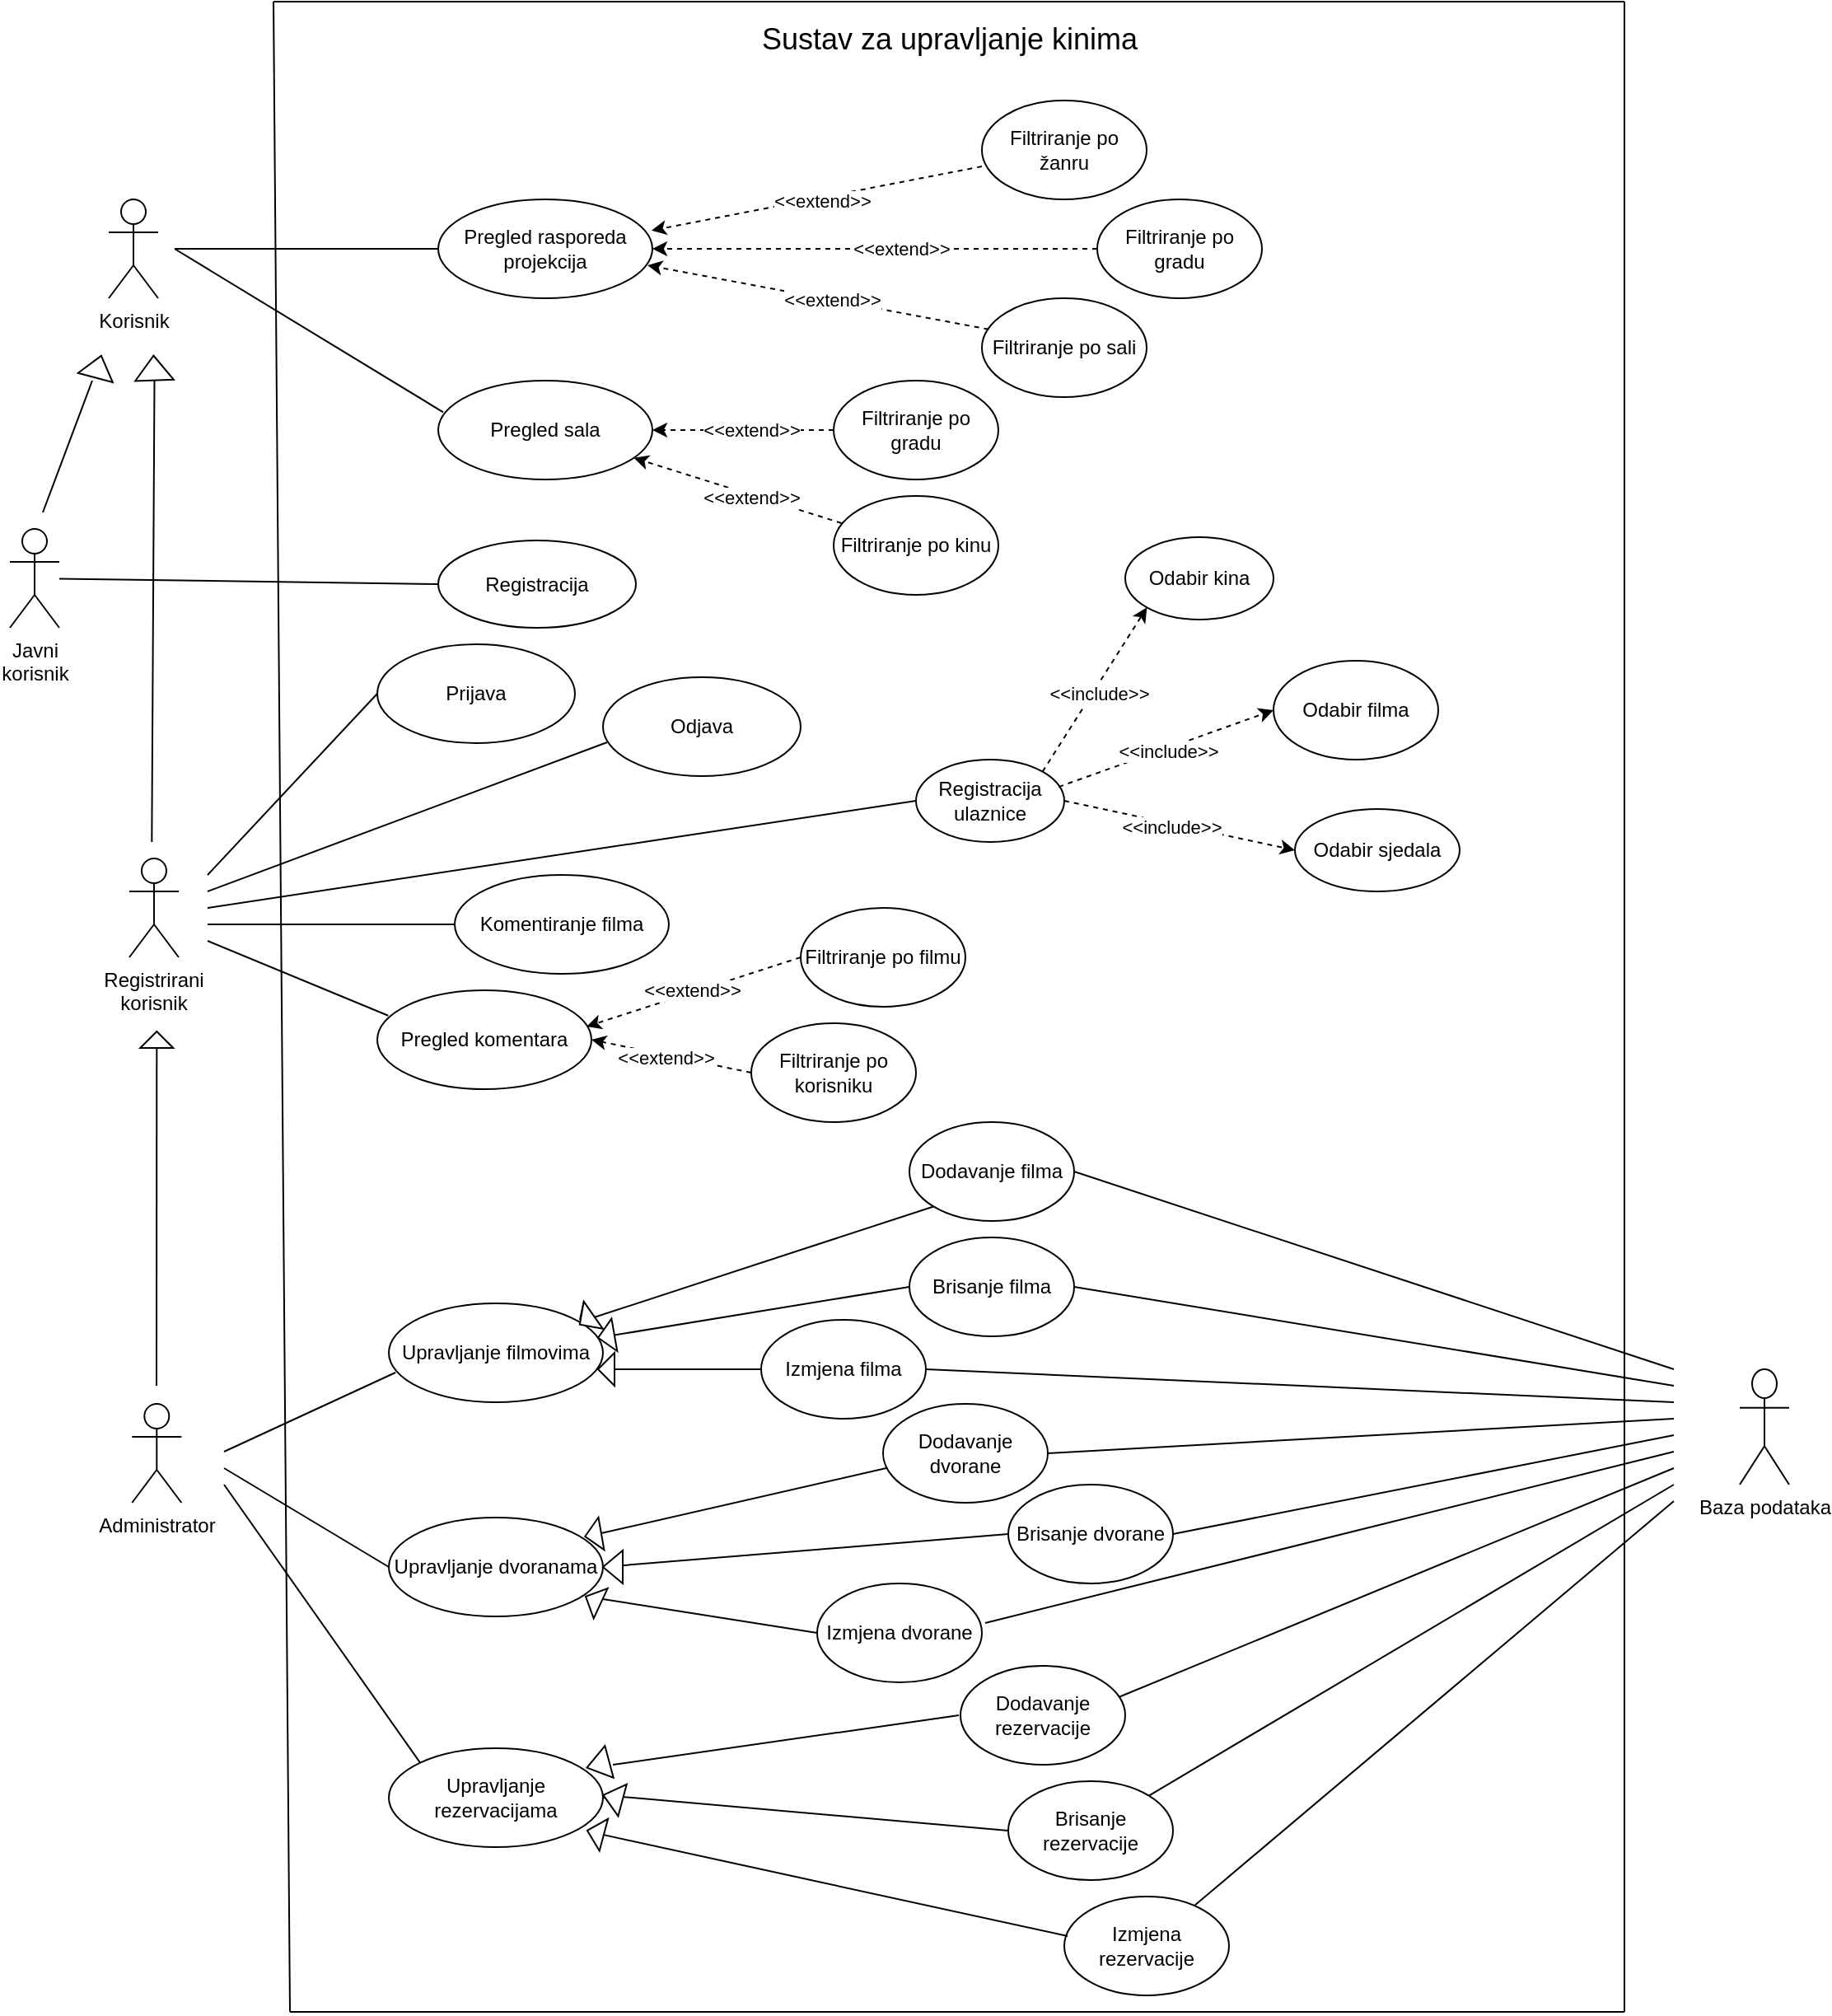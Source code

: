 <mxfile version="24.2.3" type="device">
  <diagram name="Page-1" id="IzUhdpbr9xxSac3tQ3wu">
    <mxGraphModel dx="1434" dy="1915" grid="1" gridSize="10" guides="1" tooltips="1" connect="1" arrows="1" fold="1" page="1" pageScale="1" pageWidth="827" pageHeight="1169" math="0" shadow="0">
      <root>
        <mxCell id="0" />
        <mxCell id="1" parent="0" />
        <mxCell id="s7tWto9GQUN-szoU3cHA-1" value="Registrirani&lt;div&gt;&lt;span style=&quot;background-color: initial;&quot;&gt;korisnik&lt;/span&gt;&lt;/div&gt;" style="shape=umlActor;verticalLabelPosition=bottom;verticalAlign=top;html=1;outlineConnect=0;" parent="1" vertex="1">
          <mxGeometry x="132.49" y="380" width="30" height="60" as="geometry" />
        </mxCell>
        <mxCell id="s7tWto9GQUN-szoU3cHA-2" value="&lt;div&gt;&lt;span style=&quot;background-color: initial;&quot;&gt;Administrator&lt;/span&gt;&lt;/div&gt;" style="shape=umlActor;verticalLabelPosition=bottom;verticalAlign=top;html=1;outlineConnect=0;" parent="1" vertex="1">
          <mxGeometry x="134.15" y="711" width="30" height="60" as="geometry" />
        </mxCell>
        <mxCell id="s7tWto9GQUN-szoU3cHA-4" value="Pregled rasporeda projekcija" style="ellipse;whiteSpace=wrap;html=1;" parent="1" vertex="1">
          <mxGeometry x="320" y="-20" width="130" height="60" as="geometry" />
        </mxCell>
        <mxCell id="s7tWto9GQUN-szoU3cHA-5" value="Pregled komentara" style="ellipse;whiteSpace=wrap;html=1;" parent="1" vertex="1">
          <mxGeometry x="283" y="460" width="130" height="60" as="geometry" />
        </mxCell>
        <mxCell id="s7tWto9GQUN-szoU3cHA-6" value="Komentiranje filma" style="ellipse;whiteSpace=wrap;html=1;" parent="1" vertex="1">
          <mxGeometry x="330" y="390" width="130" height="60" as="geometry" />
        </mxCell>
        <mxCell id="s7tWto9GQUN-szoU3cHA-8" value="Pregled sala" style="ellipse;whiteSpace=wrap;html=1;" parent="1" vertex="1">
          <mxGeometry x="320" y="90" width="130" height="60" as="geometry" />
        </mxCell>
        <mxCell id="s7tWto9GQUN-szoU3cHA-9" value="Upravljanje filmovima" style="ellipse;whiteSpace=wrap;html=1;" parent="1" vertex="1">
          <mxGeometry x="290" y="650" width="130" height="60" as="geometry" />
        </mxCell>
        <mxCell id="s7tWto9GQUN-szoU3cHA-10" value="Upravljanje dvoranama" style="ellipse;whiteSpace=wrap;html=1;" parent="1" vertex="1">
          <mxGeometry x="290" y="780" width="130" height="60" as="geometry" />
        </mxCell>
        <mxCell id="s7tWto9GQUN-szoU3cHA-11" value="Upravljanje rezervacijama" style="ellipse;whiteSpace=wrap;html=1;" parent="1" vertex="1">
          <mxGeometry x="290" y="920" width="130" height="60" as="geometry" />
        </mxCell>
        <mxCell id="ehOAnHuSmPdxHiw3HloQ-9" value="Dodavanje filma" style="ellipse;whiteSpace=wrap;html=1;" parent="1" vertex="1">
          <mxGeometry x="606" y="540" width="100" height="60" as="geometry" />
        </mxCell>
        <mxCell id="ehOAnHuSmPdxHiw3HloQ-10" value="Izmjena filma" style="ellipse;whiteSpace=wrap;html=1;" parent="1" vertex="1">
          <mxGeometry x="516" y="660" width="100" height="60" as="geometry" />
        </mxCell>
        <mxCell id="ehOAnHuSmPdxHiw3HloQ-11" value="Brisanje filma" style="ellipse;whiteSpace=wrap;html=1;" parent="1" vertex="1">
          <mxGeometry x="606" y="610" width="100" height="60" as="geometry" />
        </mxCell>
        <mxCell id="ehOAnHuSmPdxHiw3HloQ-12" value="Dodavanje rezervacije" style="ellipse;whiteSpace=wrap;html=1;" parent="1" vertex="1">
          <mxGeometry x="637" y="870" width="100" height="60" as="geometry" />
        </mxCell>
        <mxCell id="ehOAnHuSmPdxHiw3HloQ-13" value="Izmjena rezervacije" style="ellipse;whiteSpace=wrap;html=1;" parent="1" vertex="1">
          <mxGeometry x="700" y="1010" width="100" height="60" as="geometry" />
        </mxCell>
        <mxCell id="ehOAnHuSmPdxHiw3HloQ-14" value="Brisanje rezervacije" style="ellipse;whiteSpace=wrap;html=1;" parent="1" vertex="1">
          <mxGeometry x="666" y="940" width="100" height="60" as="geometry" />
        </mxCell>
        <mxCell id="ehOAnHuSmPdxHiw3HloQ-19" value="Dodavanje dvorane" style="ellipse;whiteSpace=wrap;html=1;" parent="1" vertex="1">
          <mxGeometry x="590" y="711" width="100" height="60" as="geometry" />
        </mxCell>
        <mxCell id="ehOAnHuSmPdxHiw3HloQ-20" value="Izmjena dvorane" style="ellipse;whiteSpace=wrap;html=1;" parent="1" vertex="1">
          <mxGeometry x="550" y="820" width="100" height="60" as="geometry" />
        </mxCell>
        <mxCell id="ehOAnHuSmPdxHiw3HloQ-21" value="Brisanje dvorane" style="ellipse;whiteSpace=wrap;html=1;" parent="1" vertex="1">
          <mxGeometry x="666" y="760" width="100" height="60" as="geometry" />
        </mxCell>
        <mxCell id="ehOAnHuSmPdxHiw3HloQ-30" value="Filtriranje po žanru" style="ellipse;whiteSpace=wrap;html=1;" parent="1" vertex="1">
          <mxGeometry x="650" y="-80" width="100" height="60" as="geometry" />
        </mxCell>
        <mxCell id="ehOAnHuSmPdxHiw3HloQ-31" value="Filtriranje po sali" style="ellipse;whiteSpace=wrap;html=1;" parent="1" vertex="1">
          <mxGeometry x="650" y="40" width="100" height="60" as="geometry" />
        </mxCell>
        <mxCell id="ehOAnHuSmPdxHiw3HloQ-32" value="Filtriranje po gradu" style="ellipse;whiteSpace=wrap;html=1;" parent="1" vertex="1">
          <mxGeometry x="720" y="-20" width="100" height="60" as="geometry" />
        </mxCell>
        <mxCell id="ehOAnHuSmPdxHiw3HloQ-33" value="Filtriranje po gradu" style="ellipse;whiteSpace=wrap;html=1;" parent="1" vertex="1">
          <mxGeometry x="560" y="90" width="100" height="60" as="geometry" />
        </mxCell>
        <mxCell id="ehOAnHuSmPdxHiw3HloQ-35" value="Filtriranje po kinu" style="ellipse;whiteSpace=wrap;html=1;" parent="1" vertex="1">
          <mxGeometry x="560" y="160" width="100" height="60" as="geometry" />
        </mxCell>
        <mxCell id="ehOAnHuSmPdxHiw3HloQ-47" value="Filtriranje po filmu" style="ellipse;whiteSpace=wrap;html=1;" parent="1" vertex="1">
          <mxGeometry x="540" y="410" width="100" height="60" as="geometry" />
        </mxCell>
        <mxCell id="ehOAnHuSmPdxHiw3HloQ-48" value="Filtriranje po korisniku" style="ellipse;whiteSpace=wrap;html=1;" parent="1" vertex="1">
          <mxGeometry x="510" y="480" width="100" height="60" as="geometry" />
        </mxCell>
        <mxCell id="7dDENGOAwGdoepzRAvrF-5" value="Prijava" style="ellipse;whiteSpace=wrap;html=1;" parent="1" vertex="1">
          <mxGeometry x="283" y="250" width="120" height="60" as="geometry" />
        </mxCell>
        <mxCell id="7dDENGOAwGdoepzRAvrF-6" value="Odjava" style="ellipse;whiteSpace=wrap;html=1;" parent="1" vertex="1">
          <mxGeometry x="420" y="270" width="120" height="60" as="geometry" />
        </mxCell>
        <mxCell id="7dDENGOAwGdoepzRAvrF-12" value="" style="endArrow=none;html=1;rounded=0;" parent="1" edge="1">
          <mxGeometry width="50" height="50" relative="1" as="geometry">
            <mxPoint x="230" y="1080" as="sourcePoint" />
            <mxPoint x="220" y="-140" as="targetPoint" />
          </mxGeometry>
        </mxCell>
        <mxCell id="7dDENGOAwGdoepzRAvrF-13" value="" style="endArrow=none;html=1;rounded=0;" parent="1" edge="1">
          <mxGeometry width="50" height="50" relative="1" as="geometry">
            <mxPoint x="220" y="-140" as="sourcePoint" />
            <mxPoint x="1040" y="-140" as="targetPoint" />
          </mxGeometry>
        </mxCell>
        <mxCell id="7dDENGOAwGdoepzRAvrF-14" value="" style="endArrow=none;html=1;rounded=0;" parent="1" edge="1">
          <mxGeometry width="50" height="50" relative="1" as="geometry">
            <mxPoint x="1040" y="1080" as="sourcePoint" />
            <mxPoint x="1040" y="-140" as="targetPoint" />
          </mxGeometry>
        </mxCell>
        <mxCell id="7dDENGOAwGdoepzRAvrF-15" value="" style="endArrow=none;html=1;rounded=0;" parent="1" edge="1">
          <mxGeometry width="50" height="50" relative="1" as="geometry">
            <mxPoint x="230" y="1080" as="sourcePoint" />
            <mxPoint x="1040" y="1080" as="targetPoint" />
          </mxGeometry>
        </mxCell>
        <mxCell id="7dDENGOAwGdoepzRAvrF-16" value="&lt;font style=&quot;font-size: 18px;&quot;&gt;Sustav za upravljanje kinima&lt;/font&gt;" style="text;html=1;align=center;verticalAlign=middle;resizable=0;points=[];autosize=1;strokeColor=none;fillColor=none;" parent="1" vertex="1">
          <mxGeometry x="505" y="-137" width="250" height="40" as="geometry" />
        </mxCell>
        <mxCell id="NLR75R3IP2dXKlOaMzr2-1" value="Baza podataka" style="shape=umlActor;verticalLabelPosition=bottom;verticalAlign=top;html=1;outlineConnect=0;" parent="1" vertex="1">
          <mxGeometry x="1110" y="690" width="30" height="70" as="geometry" />
        </mxCell>
        <mxCell id="NLR75R3IP2dXKlOaMzr2-14" value="" style="html=1;labelBackgroundColor=#ffffff;startArrow=none;startFill=0;startSize=6;endArrow=classic;endFill=1;endSize=6;jettySize=auto;orthogonalLoop=1;strokeWidth=1;dashed=1;fontSize=14;rounded=0;entryX=0.996;entryY=0.315;entryDx=0;entryDy=0;entryPerimeter=0;" parent="1" target="s7tWto9GQUN-szoU3cHA-4" edge="1">
          <mxGeometry width="60" height="60" relative="1" as="geometry">
            <mxPoint x="650" y="-40" as="sourcePoint" />
            <mxPoint x="480" as="targetPoint" />
          </mxGeometry>
        </mxCell>
        <mxCell id="NLR75R3IP2dXKlOaMzr2-17" value="&amp;lt;&amp;lt;extend&amp;gt;&amp;gt;" style="edgeLabel;html=1;align=center;verticalAlign=middle;resizable=0;points=[];" parent="NLR75R3IP2dXKlOaMzr2-14" vertex="1" connectable="0">
          <mxGeometry x="-0.144" y="4" relative="1" as="geometry">
            <mxPoint x="-12" as="offset" />
          </mxGeometry>
        </mxCell>
        <mxCell id="NLR75R3IP2dXKlOaMzr2-15" value="" style="html=1;labelBackgroundColor=#ffffff;startArrow=none;startFill=0;startSize=6;endArrow=classic;endFill=1;endSize=6;jettySize=auto;orthogonalLoop=1;strokeWidth=1;dashed=1;fontSize=14;rounded=0;entryX=1;entryY=0.5;entryDx=0;entryDy=0;exitX=0;exitY=0.5;exitDx=0;exitDy=0;" parent="1" source="ehOAnHuSmPdxHiw3HloQ-32" target="s7tWto9GQUN-szoU3cHA-4" edge="1">
          <mxGeometry width="60" height="60" relative="1" as="geometry">
            <mxPoint x="620" y="140" as="sourcePoint" />
            <mxPoint x="680" y="80" as="targetPoint" />
          </mxGeometry>
        </mxCell>
        <mxCell id="NLR75R3IP2dXKlOaMzr2-18" value="&amp;lt;&amp;lt;extend&amp;gt;&amp;gt;" style="edgeLabel;html=1;align=center;verticalAlign=middle;resizable=0;points=[];" parent="NLR75R3IP2dXKlOaMzr2-15" vertex="1" connectable="0">
          <mxGeometry x="-0.079" y="1" relative="1" as="geometry">
            <mxPoint x="5" y="-1" as="offset" />
          </mxGeometry>
        </mxCell>
        <mxCell id="NLR75R3IP2dXKlOaMzr2-16" value="" style="html=1;labelBackgroundColor=#ffffff;startArrow=none;startFill=0;startSize=6;endArrow=classic;endFill=1;endSize=6;jettySize=auto;orthogonalLoop=1;strokeWidth=1;dashed=1;fontSize=14;rounded=0;exitX=0.042;exitY=0.315;exitDx=0;exitDy=0;exitPerimeter=0;" parent="1" source="ehOAnHuSmPdxHiw3HloQ-31" edge="1">
          <mxGeometry width="60" height="60" relative="1" as="geometry">
            <mxPoint x="620" y="190" as="sourcePoint" />
            <mxPoint x="447" y="20" as="targetPoint" />
          </mxGeometry>
        </mxCell>
        <mxCell id="NLR75R3IP2dXKlOaMzr2-19" value="&amp;lt;&amp;lt;extend&amp;gt;&amp;gt;" style="edgeLabel;html=1;align=center;verticalAlign=middle;resizable=0;points=[];" parent="NLR75R3IP2dXKlOaMzr2-16" vertex="1" connectable="0">
          <mxGeometry x="-0.2" y="-2" relative="1" as="geometry">
            <mxPoint x="-13" y="-1" as="offset" />
          </mxGeometry>
        </mxCell>
        <mxCell id="NLR75R3IP2dXKlOaMzr2-20" value="" style="html=1;labelBackgroundColor=#ffffff;startArrow=none;startFill=0;startSize=6;endArrow=classic;endFill=1;endSize=6;jettySize=auto;orthogonalLoop=1;strokeWidth=1;dashed=1;fontSize=14;rounded=0;exitX=0;exitY=0.5;exitDx=0;exitDy=0;entryX=0.977;entryY=0.367;entryDx=0;entryDy=0;entryPerimeter=0;" parent="1" source="ehOAnHuSmPdxHiw3HloQ-47" target="s7tWto9GQUN-szoU3cHA-5" edge="1">
          <mxGeometry width="60" height="60" relative="1" as="geometry">
            <mxPoint x="720" y="100" as="sourcePoint" />
            <mxPoint x="450" y="280" as="targetPoint" />
          </mxGeometry>
        </mxCell>
        <mxCell id="NLR75R3IP2dXKlOaMzr2-21" value="&amp;lt;&amp;lt;extend&amp;gt;&amp;gt;" style="edgeLabel;html=1;align=center;verticalAlign=middle;resizable=0;points=[];" parent="NLR75R3IP2dXKlOaMzr2-20" vertex="1" connectable="0">
          <mxGeometry x="-0.144" y="4" relative="1" as="geometry">
            <mxPoint x="-12" y="-2" as="offset" />
          </mxGeometry>
        </mxCell>
        <mxCell id="NLR75R3IP2dXKlOaMzr2-22" value="" style="html=1;labelBackgroundColor=#ffffff;startArrow=none;startFill=0;startSize=6;endArrow=classic;endFill=1;endSize=6;jettySize=auto;orthogonalLoop=1;strokeWidth=1;dashed=1;fontSize=14;rounded=0;exitX=0;exitY=0.5;exitDx=0;exitDy=0;entryX=1;entryY=0.5;entryDx=0;entryDy=0;" parent="1" source="ehOAnHuSmPdxHiw3HloQ-48" target="s7tWto9GQUN-szoU3cHA-5" edge="1">
          <mxGeometry width="60" height="60" relative="1" as="geometry">
            <mxPoint x="737" y="250" as="sourcePoint" />
            <mxPoint x="457" y="292" as="targetPoint" />
          </mxGeometry>
        </mxCell>
        <mxCell id="NLR75R3IP2dXKlOaMzr2-23" value="&amp;lt;&amp;lt;extend&amp;gt;&amp;gt;" style="edgeLabel;html=1;align=center;verticalAlign=middle;resizable=0;points=[];" parent="NLR75R3IP2dXKlOaMzr2-22" vertex="1" connectable="0">
          <mxGeometry x="-0.144" y="4" relative="1" as="geometry">
            <mxPoint x="-10" y="-5" as="offset" />
          </mxGeometry>
        </mxCell>
        <mxCell id="NLR75R3IP2dXKlOaMzr2-24" value="" style="html=1;labelBackgroundColor=#ffffff;startArrow=none;startFill=0;startSize=6;endArrow=classic;endFill=1;endSize=6;jettySize=auto;orthogonalLoop=1;strokeWidth=1;dashed=1;fontSize=14;rounded=0;exitX=0;exitY=0.5;exitDx=0;exitDy=0;entryX=1;entryY=0.5;entryDx=0;entryDy=0;" parent="1" source="ehOAnHuSmPdxHiw3HloQ-33" target="s7tWto9GQUN-szoU3cHA-8" edge="1">
          <mxGeometry width="60" height="60" relative="1" as="geometry">
            <mxPoint x="727" y="320" as="sourcePoint" />
            <mxPoint x="447" y="362" as="targetPoint" />
          </mxGeometry>
        </mxCell>
        <mxCell id="NLR75R3IP2dXKlOaMzr2-25" value="&amp;lt;&amp;lt;extend&amp;gt;&amp;gt;" style="edgeLabel;html=1;align=center;verticalAlign=middle;resizable=0;points=[];" parent="NLR75R3IP2dXKlOaMzr2-24" vertex="1" connectable="0">
          <mxGeometry x="-0.144" y="4" relative="1" as="geometry">
            <mxPoint x="-3" y="-4" as="offset" />
          </mxGeometry>
        </mxCell>
        <mxCell id="NLR75R3IP2dXKlOaMzr2-26" value="" style="html=1;labelBackgroundColor=#ffffff;startArrow=none;startFill=0;startSize=6;endArrow=classic;endFill=1;endSize=6;jettySize=auto;orthogonalLoop=1;strokeWidth=1;dashed=1;fontSize=14;rounded=0;exitX=0.048;exitY=0.275;exitDx=0;exitDy=0;exitPerimeter=0;" parent="1" source="ehOAnHuSmPdxHiw3HloQ-35" target="s7tWto9GQUN-szoU3cHA-8" edge="1">
          <mxGeometry width="60" height="60" relative="1" as="geometry">
            <mxPoint x="590" y="370.5" as="sourcePoint" />
            <mxPoint x="450" y="130" as="targetPoint" />
          </mxGeometry>
        </mxCell>
        <mxCell id="NLR75R3IP2dXKlOaMzr2-27" value="&amp;lt;&amp;lt;extend&amp;gt;&amp;gt;" style="edgeLabel;html=1;align=center;verticalAlign=middle;resizable=0;points=[];" parent="NLR75R3IP2dXKlOaMzr2-26" vertex="1" connectable="0">
          <mxGeometry x="-0.144" y="4" relative="1" as="geometry">
            <mxPoint y="-3" as="offset" />
          </mxGeometry>
        </mxCell>
        <mxCell id="NLR75R3IP2dXKlOaMzr2-30" value="Registracija" style="ellipse;whiteSpace=wrap;html=1;" parent="1" vertex="1">
          <mxGeometry x="320" y="187" width="120" height="53" as="geometry" />
        </mxCell>
        <mxCell id="NLR75R3IP2dXKlOaMzr2-32" value="&lt;div&gt;&lt;span style=&quot;background-color: initial;&quot;&gt;Javni&lt;/span&gt;&lt;/div&gt;&lt;div&gt;&lt;span style=&quot;background-color: initial;&quot;&gt;korisnik&lt;/span&gt;&lt;/div&gt;" style="shape=umlActor;verticalLabelPosition=bottom;verticalAlign=top;html=1;outlineConnect=0;" parent="1" vertex="1">
          <mxGeometry x="60" y="180" width="30" height="60" as="geometry" />
        </mxCell>
        <mxCell id="NLR75R3IP2dXKlOaMzr2-36" value="Korisnik" style="shape=umlActor;verticalLabelPosition=bottom;verticalAlign=top;html=1;outlineConnect=0;" parent="1" vertex="1">
          <mxGeometry x="120" y="-20" width="30" height="60" as="geometry" />
        </mxCell>
        <mxCell id="NLR75R3IP2dXKlOaMzr2-40" value="" style="endArrow=none;html=1;rounded=0;entryX=0;entryY=0.5;entryDx=0;entryDy=0;endFill=0;" parent="1" target="s7tWto9GQUN-szoU3cHA-4" edge="1">
          <mxGeometry width="50" height="50" relative="1" as="geometry">
            <mxPoint x="160" y="10" as="sourcePoint" />
            <mxPoint x="300" y="-20" as="targetPoint" />
          </mxGeometry>
        </mxCell>
        <mxCell id="NLR75R3IP2dXKlOaMzr2-41" value="" style="endArrow=none;html=1;rounded=0;entryX=0.023;entryY=0.319;entryDx=0;entryDy=0;entryPerimeter=0;endFill=0;" parent="1" target="s7tWto9GQUN-szoU3cHA-8" edge="1">
          <mxGeometry width="50" height="50" relative="1" as="geometry">
            <mxPoint x="160" y="10" as="sourcePoint" />
            <mxPoint x="290" y="80" as="targetPoint" />
          </mxGeometry>
        </mxCell>
        <mxCell id="NLR75R3IP2dXKlOaMzr2-43" value="" style="endArrow=none;html=1;rounded=0;entryX=0;entryY=0.5;entryDx=0;entryDy=0;endFill=0;" parent="1" source="NLR75R3IP2dXKlOaMzr2-32" target="NLR75R3IP2dXKlOaMzr2-30" edge="1">
          <mxGeometry width="50" height="50" relative="1" as="geometry">
            <mxPoint x="110" y="214" as="sourcePoint" />
            <mxPoint x="210" y="120" as="targetPoint" />
          </mxGeometry>
        </mxCell>
        <mxCell id="NLR75R3IP2dXKlOaMzr2-45" value="" style="endArrow=none;html=1;rounded=0;entryX=0;entryY=0.5;entryDx=0;entryDy=0;endFill=0;" parent="1" target="7dDENGOAwGdoepzRAvrF-5" edge="1">
          <mxGeometry width="50" height="50" relative="1" as="geometry">
            <mxPoint x="180" y="390" as="sourcePoint" />
            <mxPoint x="300" y="300" as="targetPoint" />
          </mxGeometry>
        </mxCell>
        <mxCell id="NLR75R3IP2dXKlOaMzr2-46" value="" style="endArrow=none;html=1;rounded=0;entryX=0.021;entryY=0.658;entryDx=0;entryDy=0;entryPerimeter=0;endFill=0;" parent="1" target="7dDENGOAwGdoepzRAvrF-6" edge="1">
          <mxGeometry width="50" height="50" relative="1" as="geometry">
            <mxPoint x="180" y="400" as="sourcePoint" />
            <mxPoint x="310" y="350" as="targetPoint" />
          </mxGeometry>
        </mxCell>
        <mxCell id="NLR75R3IP2dXKlOaMzr2-47" value="" style="endArrow=none;html=1;rounded=0;entryX=0;entryY=0.5;entryDx=0;entryDy=0;endFill=0;" parent="1" target="NLR75R3IP2dXKlOaMzr2-111" edge="1">
          <mxGeometry width="50" height="50" relative="1" as="geometry">
            <mxPoint x="180" y="410" as="sourcePoint" />
            <mxPoint x="370" y="370" as="targetPoint" />
          </mxGeometry>
        </mxCell>
        <mxCell id="NLR75R3IP2dXKlOaMzr2-48" value="" style="endArrow=none;html=1;rounded=0;entryX=0;entryY=0.5;entryDx=0;entryDy=0;endFill=0;" parent="1" target="s7tWto9GQUN-szoU3cHA-6" edge="1">
          <mxGeometry width="50" height="50" relative="1" as="geometry">
            <mxPoint x="180" y="420" as="sourcePoint" />
            <mxPoint x="310" y="460" as="targetPoint" />
          </mxGeometry>
        </mxCell>
        <mxCell id="NLR75R3IP2dXKlOaMzr2-49" value="" style="endArrow=none;html=1;rounded=0;entryX=0.051;entryY=0.256;entryDx=0;entryDy=0;entryPerimeter=0;endFill=0;" parent="1" target="s7tWto9GQUN-szoU3cHA-5" edge="1">
          <mxGeometry width="50" height="50" relative="1" as="geometry">
            <mxPoint x="180" y="430" as="sourcePoint" />
            <mxPoint x="320" y="520" as="targetPoint" />
          </mxGeometry>
        </mxCell>
        <mxCell id="NLR75R3IP2dXKlOaMzr2-52" value="" style="endArrow=none;html=1;rounded=0;entryX=0.031;entryY=0.7;entryDx=0;entryDy=0;entryPerimeter=0;endFill=0;" parent="1" edge="1" target="s7tWto9GQUN-szoU3cHA-9">
          <mxGeometry width="50" height="50" relative="1" as="geometry">
            <mxPoint x="190" y="740" as="sourcePoint" />
            <mxPoint x="300" y="670" as="targetPoint" />
          </mxGeometry>
        </mxCell>
        <mxCell id="NLR75R3IP2dXKlOaMzr2-53" value="" style="endArrow=none;html=1;rounded=0;entryX=0;entryY=0.5;entryDx=0;entryDy=0;endFill=0;" parent="1" target="s7tWto9GQUN-szoU3cHA-10" edge="1">
          <mxGeometry width="50" height="50" relative="1" as="geometry">
            <mxPoint x="190" y="750" as="sourcePoint" />
            <mxPoint x="300" y="760" as="targetPoint" />
          </mxGeometry>
        </mxCell>
        <mxCell id="NLR75R3IP2dXKlOaMzr2-54" value="" style="endArrow=none;html=1;rounded=0;entryX=0;entryY=0;entryDx=0;entryDy=0;endFill=0;" parent="1" target="s7tWto9GQUN-szoU3cHA-11" edge="1">
          <mxGeometry width="50" height="50" relative="1" as="geometry">
            <mxPoint x="190" y="760" as="sourcePoint" />
            <mxPoint x="300" y="840" as="targetPoint" />
          </mxGeometry>
        </mxCell>
        <mxCell id="NLR75R3IP2dXKlOaMzr2-55" value="" style="endArrow=none;html=1;rounded=0;" parent="1" edge="1">
          <mxGeometry width="50" height="50" relative="1" as="geometry">
            <mxPoint x="80" y="170" as="sourcePoint" />
            <mxPoint x="110" y="90" as="targetPoint" />
          </mxGeometry>
        </mxCell>
        <mxCell id="NLR75R3IP2dXKlOaMzr2-56" value="" style="triangle;whiteSpace=wrap;html=1;rotation=-75;" parent="1" vertex="1">
          <mxGeometry x="106.81" y="70.66" width="13.71" height="21.79" as="geometry" />
        </mxCell>
        <mxCell id="NLR75R3IP2dXKlOaMzr2-61" value="" style="endArrow=none;html=1;rounded=0;entryX=0;entryY=0.5;entryDx=0;entryDy=0;" parent="1" target="NLR75R3IP2dXKlOaMzr2-60" edge="1">
          <mxGeometry width="50" height="50" relative="1" as="geometry">
            <mxPoint x="146.15" y="370" as="sourcePoint" />
            <mxPoint x="146.04" y="108.29" as="targetPoint" />
          </mxGeometry>
        </mxCell>
        <mxCell id="NLR75R3IP2dXKlOaMzr2-60" value="" style="triangle;whiteSpace=wrap;html=1;rotation=-92;" parent="1" vertex="1">
          <mxGeometry x="140.0" y="70.66" width="14.98" height="23.39" as="geometry" />
        </mxCell>
        <mxCell id="NLR75R3IP2dXKlOaMzr2-66" value="" style="endArrow=none;html=1;rounded=0;" parent="1" source="NLR75R3IP2dXKlOaMzr2-67" edge="1">
          <mxGeometry width="50" height="50" relative="1" as="geometry">
            <mxPoint x="154.15" y="700" as="sourcePoint" />
            <mxPoint x="154.15" y="490" as="targetPoint" />
          </mxGeometry>
        </mxCell>
        <mxCell id="NLR75R3IP2dXKlOaMzr2-68" value="" style="endArrow=none;html=1;rounded=0;entryX=0;entryY=0.5;entryDx=0;entryDy=0;" parent="1" target="NLR75R3IP2dXKlOaMzr2-67" edge="1">
          <mxGeometry width="50" height="50" relative="1" as="geometry">
            <mxPoint x="149" y="700" as="sourcePoint" />
            <mxPoint x="150.099" y="510" as="targetPoint" />
          </mxGeometry>
        </mxCell>
        <mxCell id="NLR75R3IP2dXKlOaMzr2-67" value="" style="triangle;whiteSpace=wrap;html=1;rotation=-90;" parent="1" vertex="1">
          <mxGeometry x="144.15" y="480" width="10" height="20" as="geometry" />
        </mxCell>
        <mxCell id="NLR75R3IP2dXKlOaMzr2-74" value="" style="endArrow=none;html=1;rounded=0;entryX=0;entryY=1;entryDx=0;entryDy=0;" parent="1" source="NLR75R3IP2dXKlOaMzr2-79" target="ehOAnHuSmPdxHiw3HloQ-9" edge="1">
          <mxGeometry width="50" height="50" relative="1" as="geometry">
            <mxPoint x="406" y="660" as="sourcePoint" />
            <mxPoint x="456" y="600" as="targetPoint" />
          </mxGeometry>
        </mxCell>
        <mxCell id="NLR75R3IP2dXKlOaMzr2-77" value="" style="endArrow=none;html=1;rounded=0;entryX=0;entryY=0.5;entryDx=0;entryDy=0;exitX=1;exitY=0.5;exitDx=0;exitDy=0;" parent="1" source="NLR75R3IP2dXKlOaMzr2-78" target="ehOAnHuSmPdxHiw3HloQ-11" edge="1">
          <mxGeometry width="50" height="50" relative="1" as="geometry">
            <mxPoint x="436" y="670" as="sourcePoint" />
            <mxPoint x="506" y="630" as="targetPoint" />
          </mxGeometry>
        </mxCell>
        <mxCell id="NLR75R3IP2dXKlOaMzr2-78" value="" style="triangle;whiteSpace=wrap;html=1;rotation=-190;" parent="1" vertex="1">
          <mxGeometry x="417" y="660" width="10" height="20" as="geometry" />
        </mxCell>
        <mxCell id="NLR75R3IP2dXKlOaMzr2-80" value="" style="endArrow=none;html=1;rounded=0;entryX=0;entryY=1;entryDx=0;entryDy=0;" parent="1" target="NLR75R3IP2dXKlOaMzr2-79" edge="1">
          <mxGeometry width="50" height="50" relative="1" as="geometry">
            <mxPoint x="406" y="660" as="sourcePoint" />
            <mxPoint x="461" y="621" as="targetPoint" />
          </mxGeometry>
        </mxCell>
        <mxCell id="NLR75R3IP2dXKlOaMzr2-79" value="" style="triangle;whiteSpace=wrap;html=1;rotation=-215;" parent="1" vertex="1">
          <mxGeometry x="405" y="650" width="10" height="20" as="geometry" />
        </mxCell>
        <mxCell id="NLR75R3IP2dXKlOaMzr2-81" value="" style="endArrow=none;html=1;rounded=0;" parent="1" source="NLR75R3IP2dXKlOaMzr2-82" edge="1">
          <mxGeometry width="50" height="50" relative="1" as="geometry">
            <mxPoint x="426" y="690" as="sourcePoint" />
            <mxPoint x="516" y="690" as="targetPoint" />
          </mxGeometry>
        </mxCell>
        <mxCell id="NLR75R3IP2dXKlOaMzr2-83" value="" style="endArrow=none;html=1;rounded=0;" parent="1" target="NLR75R3IP2dXKlOaMzr2-82" edge="1">
          <mxGeometry width="50" height="50" relative="1" as="geometry">
            <mxPoint x="426" y="690" as="sourcePoint" />
            <mxPoint x="516" y="690" as="targetPoint" />
          </mxGeometry>
        </mxCell>
        <mxCell id="NLR75R3IP2dXKlOaMzr2-82" value="" style="triangle;whiteSpace=wrap;html=1;rotation=-180;" parent="1" vertex="1">
          <mxGeometry x="417" y="680" width="10" height="20" as="geometry" />
        </mxCell>
        <mxCell id="NLR75R3IP2dXKlOaMzr2-84" value="" style="endArrow=none;html=1;rounded=0;entryX=0.025;entryY=0.648;entryDx=0;entryDy=0;entryPerimeter=0;" parent="1" source="NLR75R3IP2dXKlOaMzr2-87" target="ehOAnHuSmPdxHiw3HloQ-19" edge="1">
          <mxGeometry width="50" height="50" relative="1" as="geometry">
            <mxPoint x="416" y="790" as="sourcePoint" />
            <mxPoint x="446" y="740" as="targetPoint" />
          </mxGeometry>
        </mxCell>
        <mxCell id="NLR75R3IP2dXKlOaMzr2-88" value="" style="endArrow=none;html=1;rounded=0;entryX=0.025;entryY=0.648;entryDx=0;entryDy=0;entryPerimeter=0;" parent="1" target="NLR75R3IP2dXKlOaMzr2-87" edge="1">
          <mxGeometry width="50" height="50" relative="1" as="geometry">
            <mxPoint x="416" y="790" as="sourcePoint" />
            <mxPoint x="579" y="759" as="targetPoint" />
          </mxGeometry>
        </mxCell>
        <mxCell id="NLR75R3IP2dXKlOaMzr2-87" value="" style="triangle;whiteSpace=wrap;html=1;rotation=-190;" parent="1" vertex="1">
          <mxGeometry x="409.05" y="780.61" width="10" height="20" as="geometry" />
        </mxCell>
        <mxCell id="NLR75R3IP2dXKlOaMzr2-89" value="" style="endArrow=none;html=1;rounded=0;entryX=0;entryY=0.5;entryDx=0;entryDy=0;exitX=1;exitY=0.5;exitDx=0;exitDy=0;" parent="1" source="NLR75R3IP2dXKlOaMzr2-90" target="ehOAnHuSmPdxHiw3HloQ-21" edge="1">
          <mxGeometry width="50" height="50" relative="1" as="geometry">
            <mxPoint x="446" y="830" as="sourcePoint" />
            <mxPoint x="496" y="780" as="targetPoint" />
          </mxGeometry>
        </mxCell>
        <mxCell id="NLR75R3IP2dXKlOaMzr2-91" value="" style="endArrow=none;html=1;rounded=0;entryX=0;entryY=0.5;entryDx=0;entryDy=0;exitX=1;exitY=0.5;exitDx=0;exitDy=0;" parent="1" source="s7tWto9GQUN-szoU3cHA-10" target="NLR75R3IP2dXKlOaMzr2-90" edge="1">
          <mxGeometry width="50" height="50" relative="1" as="geometry">
            <mxPoint x="420" y="810" as="sourcePoint" />
            <mxPoint x="636" y="810" as="targetPoint" />
          </mxGeometry>
        </mxCell>
        <mxCell id="NLR75R3IP2dXKlOaMzr2-90" value="" style="triangle;whiteSpace=wrap;html=1;rotation=-180;" parent="1" vertex="1">
          <mxGeometry x="420" y="800" width="12" height="20" as="geometry" />
        </mxCell>
        <mxCell id="NLR75R3IP2dXKlOaMzr2-92" value="" style="endArrow=none;html=1;rounded=0;entryX=0;entryY=0.5;entryDx=0;entryDy=0;exitX=1;exitY=0.5;exitDx=0;exitDy=0;" parent="1" source="NLR75R3IP2dXKlOaMzr2-93" target="ehOAnHuSmPdxHiw3HloQ-20" edge="1">
          <mxGeometry width="50" height="50" relative="1" as="geometry">
            <mxPoint x="426" y="880" as="sourcePoint" />
            <mxPoint x="476" y="830" as="targetPoint" />
          </mxGeometry>
        </mxCell>
        <mxCell id="NLR75R3IP2dXKlOaMzr2-96" value="" style="endArrow=none;html=1;rounded=0;entryX=0;entryY=0.5;entryDx=0;entryDy=0;exitX=0.97;exitY=0.785;exitDx=0;exitDy=0;exitPerimeter=0;" parent="1" source="s7tWto9GQUN-szoU3cHA-10" target="NLR75R3IP2dXKlOaMzr2-93" edge="1">
          <mxGeometry width="50" height="50" relative="1" as="geometry">
            <mxPoint x="416" y="827" as="sourcePoint" />
            <mxPoint x="506" y="860" as="targetPoint" />
          </mxGeometry>
        </mxCell>
        <mxCell id="NLR75R3IP2dXKlOaMzr2-93" value="" style="triangle;whiteSpace=wrap;html=1;rotation=-155;" parent="1" vertex="1">
          <mxGeometry x="409.05" y="820" width="10" height="20" as="geometry" />
        </mxCell>
        <mxCell id="NLR75R3IP2dXKlOaMzr2-99" value="" style="endArrow=none;html=1;rounded=0;" parent="1" edge="1">
          <mxGeometry width="50" height="50" relative="1" as="geometry">
            <mxPoint x="426" y="930" as="sourcePoint" />
            <mxPoint x="636" y="900" as="targetPoint" />
          </mxGeometry>
        </mxCell>
        <mxCell id="NLR75R3IP2dXKlOaMzr2-100" value="" style="endArrow=none;html=1;rounded=0;entryX=0;entryY=0.5;entryDx=0;entryDy=0;exitX=1;exitY=0.5;exitDx=0;exitDy=0;" parent="1" source="NLR75R3IP2dXKlOaMzr2-106" target="ehOAnHuSmPdxHiw3HloQ-14" edge="1">
          <mxGeometry width="50" height="50" relative="1" as="geometry">
            <mxPoint x="566" y="1000" as="sourcePoint" />
            <mxPoint x="616" y="950" as="targetPoint" />
          </mxGeometry>
        </mxCell>
        <mxCell id="NLR75R3IP2dXKlOaMzr2-101" value="" style="endArrow=none;html=1;rounded=0;exitX=0;exitY=0.5;exitDx=0;exitDy=0;entryX=0.02;entryY=0.4;entryDx=0;entryDy=0;entryPerimeter=0;" parent="1" source="NLR75R3IP2dXKlOaMzr2-102" edge="1" target="ehOAnHuSmPdxHiw3HloQ-13">
          <mxGeometry width="50" height="50" relative="1" as="geometry">
            <mxPoint x="566" y="1090" as="sourcePoint" />
            <mxPoint x="690" y="1030" as="targetPoint" />
          </mxGeometry>
        </mxCell>
        <mxCell id="NLR75R3IP2dXKlOaMzr2-102" value="" style="triangle;whiteSpace=wrap;html=1;rotation=-165;" parent="1" vertex="1">
          <mxGeometry x="410.27" y="961.23" width="10.36" height="20" as="geometry" />
        </mxCell>
        <mxCell id="NLR75R3IP2dXKlOaMzr2-107" value="" style="endArrow=none;html=1;rounded=0;entryX=0;entryY=0.5;entryDx=0;entryDy=0;exitX=1;exitY=0.5;exitDx=0;exitDy=0;" parent="1" source="s7tWto9GQUN-szoU3cHA-11" target="NLR75R3IP2dXKlOaMzr2-106" edge="1">
          <mxGeometry width="50" height="50" relative="1" as="geometry">
            <mxPoint x="420" y="950" as="sourcePoint" />
            <mxPoint x="666" y="970" as="targetPoint" />
          </mxGeometry>
        </mxCell>
        <mxCell id="NLR75R3IP2dXKlOaMzr2-106" value="" style="triangle;whiteSpace=wrap;html=1;rotation=-165;" parent="1" vertex="1">
          <mxGeometry x="420" y="940" width="12" height="20" as="geometry" />
        </mxCell>
        <mxCell id="NLR75R3IP2dXKlOaMzr2-109" value="" style="endArrow=none;html=1;rounded=0;exitX=0.979;exitY=0.217;exitDx=0;exitDy=0;exitPerimeter=0;" parent="1" source="s7tWto9GQUN-szoU3cHA-11" target="NLR75R3IP2dXKlOaMzr2-108" edge="1">
          <mxGeometry width="50" height="50" relative="1" as="geometry">
            <mxPoint x="417" y="933" as="sourcePoint" />
            <mxPoint x="636" y="900" as="targetPoint" />
          </mxGeometry>
        </mxCell>
        <mxCell id="NLR75R3IP2dXKlOaMzr2-108" value="" style="triangle;whiteSpace=wrap;html=1;rotation=-195;" parent="1" vertex="1">
          <mxGeometry x="410" y="920" width="14" height="20" as="geometry" />
        </mxCell>
        <mxCell id="NLR75R3IP2dXKlOaMzr2-111" value="Registracija ulaznice" style="ellipse;whiteSpace=wrap;html=1;" parent="1" vertex="1">
          <mxGeometry x="610" y="320" width="90" height="50" as="geometry" />
        </mxCell>
        <mxCell id="NLR75R3IP2dXKlOaMzr2-112" value="Odabir kina" style="ellipse;whiteSpace=wrap;html=1;" parent="1" vertex="1">
          <mxGeometry x="737" y="185" width="90" height="50" as="geometry" />
        </mxCell>
        <mxCell id="NLR75R3IP2dXKlOaMzr2-113" value="Odabir sjedala" style="ellipse;whiteSpace=wrap;html=1;" parent="1" vertex="1">
          <mxGeometry x="840" y="350" width="100" height="50" as="geometry" />
        </mxCell>
        <mxCell id="NLR75R3IP2dXKlOaMzr2-114" value="Odabir filma" style="ellipse;whiteSpace=wrap;html=1;" parent="1" vertex="1">
          <mxGeometry x="827" y="260" width="100" height="60" as="geometry" />
        </mxCell>
        <mxCell id="NLR75R3IP2dXKlOaMzr2-116" value="" style="html=1;labelBackgroundColor=#ffffff;startArrow=none;startFill=0;startSize=6;endArrow=classic;endFill=1;endSize=6;jettySize=auto;orthogonalLoop=1;strokeWidth=1;dashed=1;fontSize=14;rounded=0;exitX=1;exitY=0;exitDx=0;exitDy=0;entryX=0;entryY=1;entryDx=0;entryDy=0;" parent="1" source="NLR75R3IP2dXKlOaMzr2-111" target="NLR75R3IP2dXKlOaMzr2-112" edge="1">
          <mxGeometry width="60" height="60" relative="1" as="geometry">
            <mxPoint x="680" y="320" as="sourcePoint" />
            <mxPoint x="766" y="240" as="targetPoint" />
          </mxGeometry>
        </mxCell>
        <mxCell id="NLR75R3IP2dXKlOaMzr2-117" value="&amp;lt;&amp;lt;include&amp;gt;&amp;gt;" style="edgeLabel;html=1;align=center;verticalAlign=middle;resizable=0;points=[];" parent="NLR75R3IP2dXKlOaMzr2-116" vertex="1" connectable="0">
          <mxGeometry x="-0.275" y="-3" relative="1" as="geometry">
            <mxPoint x="8" y="-13" as="offset" />
          </mxGeometry>
        </mxCell>
        <mxCell id="NLR75R3IP2dXKlOaMzr2-118" value="" style="html=1;labelBackgroundColor=#ffffff;startArrow=none;startFill=0;startSize=6;endArrow=classic;endFill=1;endSize=6;jettySize=auto;orthogonalLoop=1;strokeWidth=1;dashed=1;fontSize=14;rounded=0;entryX=0;entryY=0.5;entryDx=0;entryDy=0;exitX=0.962;exitY=0.331;exitDx=0;exitDy=0;exitPerimeter=0;" parent="1" source="NLR75R3IP2dXKlOaMzr2-111" target="NLR75R3IP2dXKlOaMzr2-114" edge="1">
          <mxGeometry width="60" height="60" relative="1" as="geometry">
            <mxPoint x="700" y="330" as="sourcePoint" />
            <mxPoint x="780" y="320" as="targetPoint" />
          </mxGeometry>
        </mxCell>
        <mxCell id="NLR75R3IP2dXKlOaMzr2-119" value="&amp;lt;&amp;lt;include&amp;gt;&amp;gt;" style="edgeLabel;html=1;align=center;verticalAlign=middle;resizable=0;points=[];" parent="NLR75R3IP2dXKlOaMzr2-118" vertex="1" connectable="0">
          <mxGeometry x="-0.191" y="2" relative="1" as="geometry">
            <mxPoint x="14" y="-1" as="offset" />
          </mxGeometry>
        </mxCell>
        <mxCell id="NLR75R3IP2dXKlOaMzr2-120" value="" style="html=1;labelBackgroundColor=#ffffff;startArrow=none;startFill=0;startSize=6;endArrow=classic;endFill=1;endSize=6;jettySize=auto;orthogonalLoop=1;strokeWidth=1;dashed=1;fontSize=14;rounded=0;exitX=1;exitY=0.5;exitDx=0;exitDy=0;entryX=0;entryY=0.5;entryDx=0;entryDy=0;" parent="1" source="NLR75R3IP2dXKlOaMzr2-111" target="NLR75R3IP2dXKlOaMzr2-113" edge="1">
          <mxGeometry width="60" height="60" relative="1" as="geometry">
            <mxPoint x="690" y="420" as="sourcePoint" />
            <mxPoint x="750" y="360" as="targetPoint" />
          </mxGeometry>
        </mxCell>
        <mxCell id="NLR75R3IP2dXKlOaMzr2-121" value="&amp;lt;&amp;lt;include&amp;gt;&amp;gt;" style="edgeLabel;html=1;align=center;verticalAlign=middle;resizable=0;points=[];" parent="NLR75R3IP2dXKlOaMzr2-120" vertex="1" connectable="0">
          <mxGeometry x="-0.366" y="-3" relative="1" as="geometry">
            <mxPoint x="21" y="3" as="offset" />
          </mxGeometry>
        </mxCell>
        <mxCell id="TG3SapH_idE6to1sIgWY-1" value="" style="endArrow=none;html=1;rounded=0;exitX=1;exitY=0.5;exitDx=0;exitDy=0;" edge="1" parent="1" source="ehOAnHuSmPdxHiw3HloQ-9">
          <mxGeometry width="50" height="50" relative="1" as="geometry">
            <mxPoint x="770" y="610" as="sourcePoint" />
            <mxPoint x="1070" y="690" as="targetPoint" />
          </mxGeometry>
        </mxCell>
        <mxCell id="TG3SapH_idE6to1sIgWY-2" value="" style="endArrow=none;html=1;rounded=0;exitX=1;exitY=0.5;exitDx=0;exitDy=0;" edge="1" parent="1" source="ehOAnHuSmPdxHiw3HloQ-11">
          <mxGeometry width="50" height="50" relative="1" as="geometry">
            <mxPoint x="800" y="690" as="sourcePoint" />
            <mxPoint x="1070" y="700" as="targetPoint" />
          </mxGeometry>
        </mxCell>
        <mxCell id="TG3SapH_idE6to1sIgWY-3" value="" style="endArrow=none;html=1;rounded=0;" edge="1" parent="1">
          <mxGeometry width="50" height="50" relative="1" as="geometry">
            <mxPoint x="616" y="690" as="sourcePoint" />
            <mxPoint x="1070" y="710" as="targetPoint" />
          </mxGeometry>
        </mxCell>
        <mxCell id="TG3SapH_idE6to1sIgWY-4" value="" style="endArrow=none;html=1;rounded=0;exitX=1;exitY=0.5;exitDx=0;exitDy=0;" edge="1" parent="1" source="ehOAnHuSmPdxHiw3HloQ-19">
          <mxGeometry width="50" height="50" relative="1" as="geometry">
            <mxPoint x="740" y="760" as="sourcePoint" />
            <mxPoint x="1070" y="720" as="targetPoint" />
          </mxGeometry>
        </mxCell>
        <mxCell id="TG3SapH_idE6to1sIgWY-5" value="" style="endArrow=none;html=1;rounded=0;exitX=1;exitY=0.5;exitDx=0;exitDy=0;" edge="1" parent="1" source="ehOAnHuSmPdxHiw3HloQ-21">
          <mxGeometry width="50" height="50" relative="1" as="geometry">
            <mxPoint x="740" y="800" as="sourcePoint" />
            <mxPoint x="1070" y="730" as="targetPoint" />
          </mxGeometry>
        </mxCell>
        <mxCell id="TG3SapH_idE6to1sIgWY-6" value="" style="endArrow=none;html=1;rounded=0;exitX=1.02;exitY=0.4;exitDx=0;exitDy=0;exitPerimeter=0;" edge="1" parent="1" source="ehOAnHuSmPdxHiw3HloQ-20">
          <mxGeometry width="50" height="50" relative="1" as="geometry">
            <mxPoint x="750" y="860" as="sourcePoint" />
            <mxPoint x="1070" y="740" as="targetPoint" />
          </mxGeometry>
        </mxCell>
        <mxCell id="TG3SapH_idE6to1sIgWY-7" value="" style="endArrow=none;html=1;rounded=0;exitX=0.96;exitY=0.317;exitDx=0;exitDy=0;exitPerimeter=0;" edge="1" parent="1" source="ehOAnHuSmPdxHiw3HloQ-12">
          <mxGeometry width="50" height="50" relative="1" as="geometry">
            <mxPoint x="810" y="880" as="sourcePoint" />
            <mxPoint x="1070" y="750" as="targetPoint" />
          </mxGeometry>
        </mxCell>
        <mxCell id="TG3SapH_idE6to1sIgWY-8" value="" style="endArrow=none;html=1;rounded=0;exitX=1;exitY=0;exitDx=0;exitDy=0;" edge="1" parent="1" source="ehOAnHuSmPdxHiw3HloQ-14">
          <mxGeometry width="50" height="50" relative="1" as="geometry">
            <mxPoint x="760" y="960" as="sourcePoint" />
            <mxPoint x="1070" y="760" as="targetPoint" />
          </mxGeometry>
        </mxCell>
        <mxCell id="TG3SapH_idE6to1sIgWY-9" value="" style="endArrow=none;html=1;rounded=0;" edge="1" parent="1" source="ehOAnHuSmPdxHiw3HloQ-13">
          <mxGeometry width="50" height="50" relative="1" as="geometry">
            <mxPoint x="850" y="1010" as="sourcePoint" />
            <mxPoint x="1070" y="770" as="targetPoint" />
          </mxGeometry>
        </mxCell>
      </root>
    </mxGraphModel>
  </diagram>
</mxfile>
